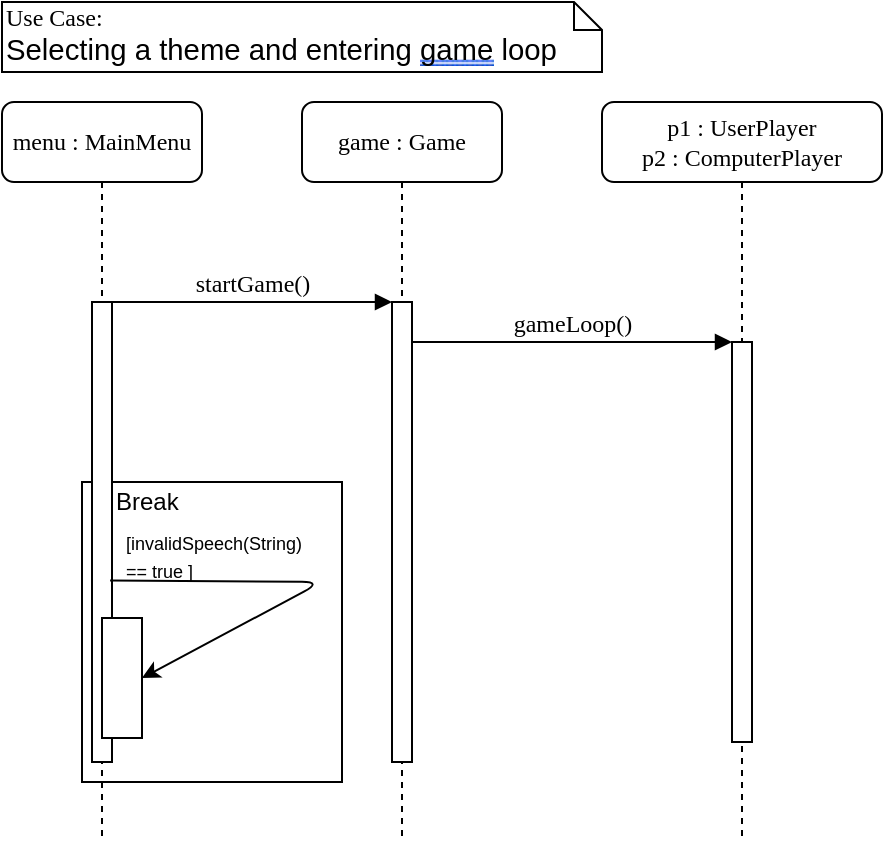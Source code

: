 <mxfile version="12.1.7" type="github" pages="1">
  <diagram name="Page-1" id="13e1069c-82ec-6db2-03f1-153e76fe0fe0">
    <mxGraphModel dx="1278" dy="499" grid="1" gridSize="10" guides="1" tooltips="1" connect="1" arrows="1" fold="1" page="1" pageScale="1" pageWidth="1100" pageHeight="850" background="#ffffff" math="0" shadow="0">
      <root>
        <mxCell id="0"/>
        <mxCell id="1" parent="0"/>
        <mxCell id="7baba1c4bc27f4b0-2" value="game : Game" style="shape=umlLifeline;perimeter=lifelinePerimeter;whiteSpace=wrap;html=1;container=1;collapsible=0;recursiveResize=0;outlineConnect=0;rounded=1;shadow=0;comic=0;labelBackgroundColor=none;strokeColor=#000000;strokeWidth=1;fillColor=#FFFFFF;fontFamily=Verdana;fontSize=12;fontColor=#000000;align=center;" parent="1" vertex="1">
          <mxGeometry x="250" y="80" width="100" height="370" as="geometry"/>
        </mxCell>
        <mxCell id="h2LrEYGkR_tUPTiFK0vR-20" value="" style="rounded=0;whiteSpace=wrap;html=1;fillColor=#FFFFFF;" parent="7baba1c4bc27f4b0-2" vertex="1">
          <mxGeometry x="-110" y="190" width="130" height="150" as="geometry"/>
        </mxCell>
        <mxCell id="7baba1c4bc27f4b0-10" value="" style="html=1;points=[];perimeter=orthogonalPerimeter;rounded=0;shadow=0;comic=0;labelBackgroundColor=none;strokeColor=#000000;strokeWidth=1;fillColor=#FFFFFF;fontFamily=Verdana;fontSize=12;fontColor=#000000;align=center;" parent="7baba1c4bc27f4b0-2" vertex="1">
          <mxGeometry x="45" y="100" width="10" height="230" as="geometry"/>
        </mxCell>
        <mxCell id="h2LrEYGkR_tUPTiFK0vR-18" value="&lt;font style=&quot;font-size: 9px&quot;&gt;[invalidSpeech(String) &lt;br&gt;== true ]&lt;/font&gt;" style="text;html=1;resizable=0;points=[];autosize=1;align=left;verticalAlign=top;spacingTop=-4;" parent="7baba1c4bc27f4b0-2" vertex="1">
          <mxGeometry x="-90" y="210" width="100" height="30" as="geometry"/>
        </mxCell>
        <mxCell id="7baba1c4bc27f4b0-3" value="p1 : UserPlayer&lt;br&gt;p2 : ComputerPlayer" style="shape=umlLifeline;perimeter=lifelinePerimeter;whiteSpace=wrap;html=1;container=1;collapsible=0;recursiveResize=0;outlineConnect=0;rounded=1;shadow=0;comic=0;labelBackgroundColor=none;strokeColor=#000000;strokeWidth=1;fillColor=#FFFFFF;fontFamily=Verdana;fontSize=12;fontColor=#000000;align=center;" parent="1" vertex="1">
          <mxGeometry x="400" y="80" width="140" height="370" as="geometry"/>
        </mxCell>
        <mxCell id="7baba1c4bc27f4b0-13" value="" style="html=1;points=[];perimeter=orthogonalPerimeter;rounded=0;shadow=0;comic=0;labelBackgroundColor=none;strokeColor=#000000;strokeWidth=1;fillColor=#FFFFFF;fontFamily=Verdana;fontSize=12;fontColor=#000000;align=center;" parent="7baba1c4bc27f4b0-3" vertex="1">
          <mxGeometry x="65" y="120" width="10" height="200" as="geometry"/>
        </mxCell>
        <mxCell id="7baba1c4bc27f4b0-8" value="menu : MainMenu" style="shape=umlLifeline;perimeter=lifelinePerimeter;whiteSpace=wrap;html=1;container=1;collapsible=0;recursiveResize=0;outlineConnect=0;rounded=1;shadow=0;comic=0;labelBackgroundColor=none;strokeColor=#000000;strokeWidth=1;fillColor=#FFFFFF;fontFamily=Verdana;fontSize=12;fontColor=#000000;align=center;" parent="1" vertex="1">
          <mxGeometry x="100" y="80" width="100" height="370" as="geometry"/>
        </mxCell>
        <mxCell id="7baba1c4bc27f4b0-9" value="" style="html=1;points=[];perimeter=orthogonalPerimeter;rounded=0;shadow=0;comic=0;labelBackgroundColor=none;strokeColor=#000000;strokeWidth=1;fillColor=#FFFFFF;fontFamily=Verdana;fontSize=12;fontColor=#000000;align=center;" parent="7baba1c4bc27f4b0-8" vertex="1">
          <mxGeometry x="45" y="100" width="10" height="230" as="geometry"/>
        </mxCell>
        <mxCell id="h2LrEYGkR_tUPTiFK0vR-8" value="" style="rounded=0;whiteSpace=wrap;html=1;fillColor=#FFFFFF;" parent="7baba1c4bc27f4b0-8" vertex="1">
          <mxGeometry x="50" y="258" width="20" height="60" as="geometry"/>
        </mxCell>
        <mxCell id="7baba1c4bc27f4b0-11" value="startGame()" style="html=1;verticalAlign=bottom;endArrow=block;entryX=0;entryY=0;labelBackgroundColor=none;fontFamily=Verdana;fontSize=12;edgeStyle=elbowEdgeStyle;elbow=vertical;" parent="1" source="7baba1c4bc27f4b0-9" target="7baba1c4bc27f4b0-10" edge="1">
          <mxGeometry relative="1" as="geometry">
            <mxPoint x="220" y="190" as="sourcePoint"/>
          </mxGeometry>
        </mxCell>
        <mxCell id="7baba1c4bc27f4b0-14" value="gameLoop()" style="html=1;verticalAlign=bottom;endArrow=block;entryX=0;entryY=0;labelBackgroundColor=none;fontFamily=Verdana;fontSize=12;edgeStyle=elbowEdgeStyle;elbow=vertical;" parent="1" source="7baba1c4bc27f4b0-10" target="7baba1c4bc27f4b0-13" edge="1">
          <mxGeometry relative="1" as="geometry">
            <mxPoint x="370" y="200" as="sourcePoint"/>
          </mxGeometry>
        </mxCell>
        <mxCell id="7baba1c4bc27f4b0-40" value="Use Case:&lt;br&gt;&lt;span class=&quot;TextRun  BCX0 SCXW245099814&quot; lang=&quot;EN-US&quot; style=&quot;margin: 0px ; padding: 0px ; background-color: rgb(255 , 255 , 255) ; font-size: 11pt ; font-family: &amp;#34;calibri&amp;#34; , &amp;#34;calibri_msfontservice&amp;#34; , sans-serif ; line-height: 18px&quot;&gt;&lt;span class=&quot;NormalTextRun  BCX0 SCXW245099814&quot; style=&quot;margin: 0px ; padding: 0px ; background-color: inherit&quot;&gt;Selecting a theme&lt;/span&gt;&lt;/span&gt;&lt;span class=&quot;TextRun  BCX0 SCXW245099814&quot; lang=&quot;EN-US&quot; style=&quot;margin: 0px ; padding: 0px ; background-color: rgb(255 , 255 , 255) ; font-size: 11pt ; font-family: &amp;#34;calibri&amp;#34; , &amp;#34;calibri_msfontservice&amp;#34; , sans-serif ; line-height: 18px&quot;&gt;&lt;span class=&quot;NormalTextRun  BCX0 SCXW245099814&quot; style=&quot;margin: 0px ; padding: 0px ; background-color: inherit&quot;&gt;&amp;nbsp;and entering&amp;nbsp;&lt;/span&gt;&lt;span class=&quot;ContextualSpellingAndGrammarError  BCX0 SCXW245099814&quot; style=&quot;margin: 0px ; padding: 0px ; background-repeat: repeat-x ; background-position: left bottom ; background-image: url(&amp;#34;data:image/gif;base64,R0lGODlhBQAEAPEDAABVzDNVzDNV/wAAACH5BAUAAAMALAAAAAAFAAQAAAIInC2QchYKQgEAOw==&amp;#34;) ; border-bottom: 1px solid transparent ; background-color: inherit&quot;&gt;game&lt;/span&gt;&lt;span class=&quot;NormalTextRun  BCX0 SCXW245099814&quot; style=&quot;margin: 0px ; padding: 0px ; background-color: inherit&quot;&gt;&amp;nbsp;loop&lt;/span&gt;&lt;/span&gt;" style="shape=note;whiteSpace=wrap;html=1;size=14;verticalAlign=top;align=left;spacingTop=-6;rounded=0;shadow=0;comic=0;labelBackgroundColor=none;strokeColor=#000000;strokeWidth=1;fillColor=#FFFFFF;fontFamily=Verdana;fontSize=12;fontColor=#000000;" parent="1" vertex="1">
          <mxGeometry x="100" y="30" width="300" height="35" as="geometry"/>
        </mxCell>
        <mxCell id="h2LrEYGkR_tUPTiFK0vR-17" value="" style="endArrow=classic;html=1;exitX=-0.119;exitY=0.964;exitDx=0;exitDy=0;exitPerimeter=0;entryX=1;entryY=0.5;entryDx=0;entryDy=0;" parent="1" target="h2LrEYGkR_tUPTiFK0vR-8" edge="1">
          <mxGeometry width="50" height="50" relative="1" as="geometry">
            <mxPoint x="154.05" y="319.28" as="sourcePoint"/>
            <mxPoint x="240" y="316" as="targetPoint"/>
            <Array as="points">
              <mxPoint x="260" y="320"/>
            </Array>
          </mxGeometry>
        </mxCell>
        <mxCell id="h2LrEYGkR_tUPTiFK0vR-19" value="Break" style="text;html=1;resizable=0;points=[];autosize=1;align=left;verticalAlign=top;spacingTop=-4;" parent="1" vertex="1">
          <mxGeometry x="155" y="270" width="50" height="20" as="geometry"/>
        </mxCell>
      </root>
    </mxGraphModel>
  </diagram>
</mxfile>

